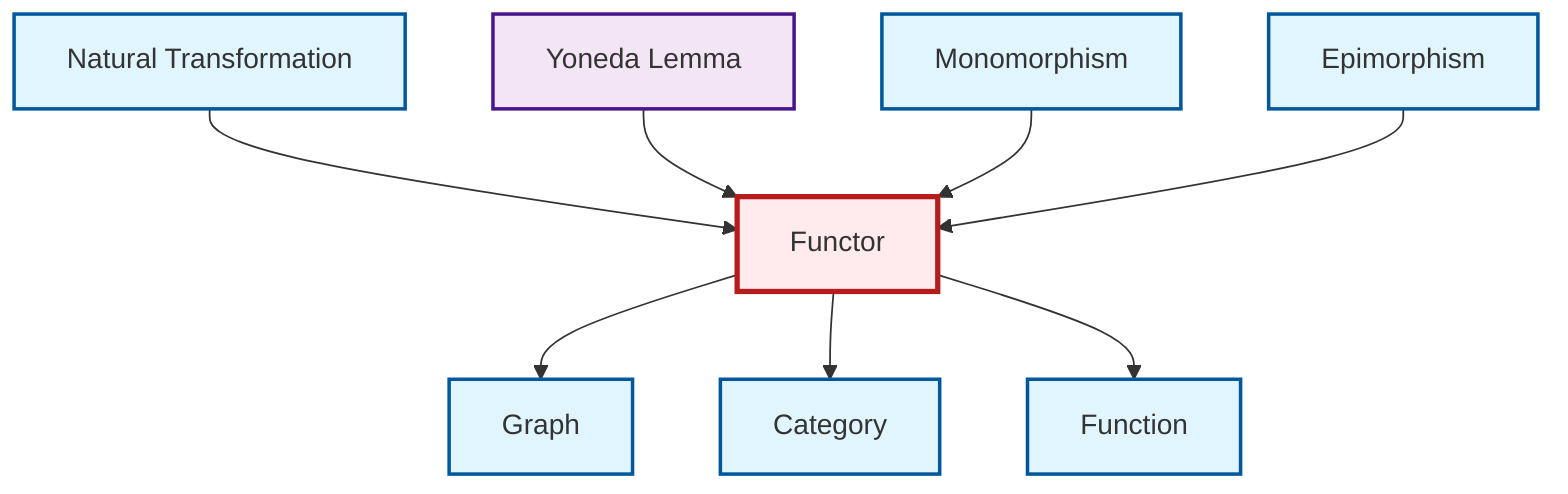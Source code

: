 graph TD
    classDef definition fill:#e1f5fe,stroke:#01579b,stroke-width:2px
    classDef theorem fill:#f3e5f5,stroke:#4a148c,stroke-width:2px
    classDef axiom fill:#fff3e0,stroke:#e65100,stroke-width:2px
    classDef example fill:#e8f5e9,stroke:#1b5e20,stroke-width:2px
    classDef current fill:#ffebee,stroke:#b71c1c,stroke-width:3px
    def-category["Category"]:::definition
    def-function["Function"]:::definition
    def-functor["Functor"]:::definition
    def-natural-transformation["Natural Transformation"]:::definition
    def-graph["Graph"]:::definition
    def-epimorphism["Epimorphism"]:::definition
    def-monomorphism["Monomorphism"]:::definition
    thm-yoneda["Yoneda Lemma"]:::theorem
    def-functor --> def-graph
    def-natural-transformation --> def-functor
    def-functor --> def-category
    thm-yoneda --> def-functor
    def-monomorphism --> def-functor
    def-functor --> def-function
    def-epimorphism --> def-functor
    class def-functor current